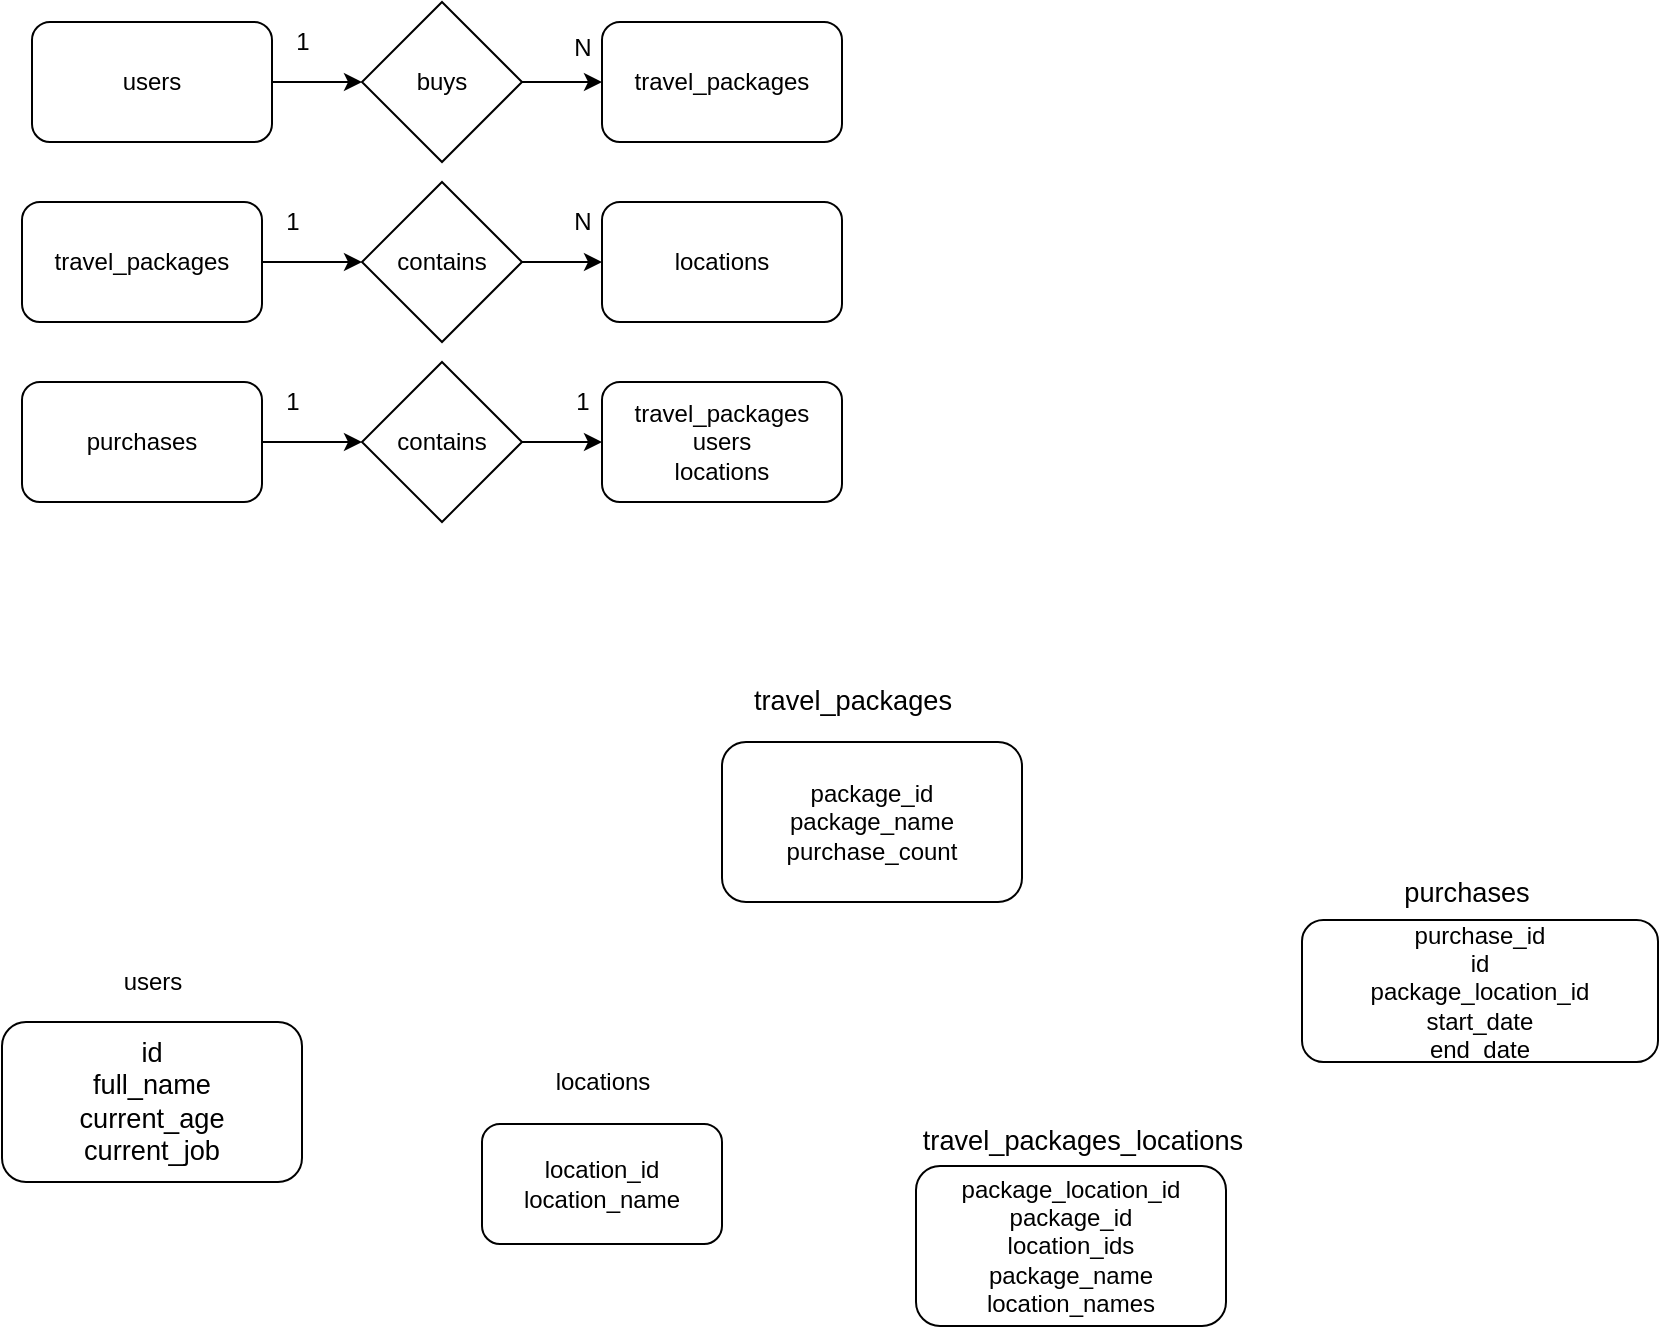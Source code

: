 <mxfile version="11.1.4" type="device"><diagram id="C5RBs43oDa-KdzZeNtuy" name="Page-1"><mxGraphModel dx="556" dy="357" grid="1" gridSize="10" guides="1" tooltips="1" connect="1" arrows="1" fold="1" page="1" pageScale="1" pageWidth="827" pageHeight="1169" math="0" shadow="0"><root><mxCell id="WIyWlLk6GJQsqaUBKTNV-0"/><mxCell id="WIyWlLk6GJQsqaUBKTNV-1" parent="WIyWlLk6GJQsqaUBKTNV-0"/><mxCell id="cny2UKeCR-TGmlFpk4hu-10" value="" style="group" parent="WIyWlLk6GJQsqaUBKTNV-1" vertex="1" connectable="0"><mxGeometry x="80" y="520" width="150" height="110" as="geometry"/></mxCell><mxCell id="cny2UKeCR-TGmlFpk4hu-0" value="&lt;span style=&quot;font-family: , &amp;#34;consolas&amp;#34; , &amp;#34;liberation mono&amp;#34; , &amp;#34;menlo&amp;#34; , monospace ; font-size: 13.6px ; text-align: left&quot;&gt;id&lt;br&gt;full_name&lt;br&gt;current_age&lt;br&gt;current_job&lt;br&gt;&lt;/span&gt;" style="rounded=1;whiteSpace=wrap;html=1;" parent="cny2UKeCR-TGmlFpk4hu-10" vertex="1"><mxGeometry y="30" width="150" height="80" as="geometry"/></mxCell><mxCell id="cny2UKeCR-TGmlFpk4hu-1" value="users" style="text;html=1;align=center;verticalAlign=middle;resizable=0;points=[];autosize=1;" parent="cny2UKeCR-TGmlFpk4hu-10" vertex="1"><mxGeometry x="55" width="40" height="20" as="geometry"/></mxCell><mxCell id="cny2UKeCR-TGmlFpk4hu-11" value="" style="group" parent="WIyWlLk6GJQsqaUBKTNV-1" vertex="1" connectable="0"><mxGeometry x="440" y="380" width="150" height="110" as="geometry"/></mxCell><mxCell id="cny2UKeCR-TGmlFpk4hu-2" value="&lt;span style=&quot;font-family: , &amp;#34;consolas&amp;#34; , &amp;#34;liberation mono&amp;#34; , &amp;#34;menlo&amp;#34; , monospace ; font-size: 13.6px ; text-align: left&quot;&gt;travel_packages&lt;/span&gt;" style="text;html=1;align=center;verticalAlign=middle;resizable=0;points=[];autosize=1;" parent="cny2UKeCR-TGmlFpk4hu-11" vertex="1"><mxGeometry x="10" width="110" height="20" as="geometry"/></mxCell><mxCell id="cny2UKeCR-TGmlFpk4hu-3" value="package_id&lt;br&gt;package_name&lt;br&gt;purchase_count" style="rounded=1;whiteSpace=wrap;html=1;" parent="cny2UKeCR-TGmlFpk4hu-11" vertex="1"><mxGeometry y="30" width="150" height="80" as="geometry"/></mxCell><mxCell id="cny2UKeCR-TGmlFpk4hu-12" value="" style="group" parent="WIyWlLk6GJQsqaUBKTNV-1" vertex="1" connectable="0"><mxGeometry x="730" y="476" width="178" height="94" as="geometry"/></mxCell><mxCell id="cny2UKeCR-TGmlFpk4hu-8" value="&lt;span style=&quot;font-family: , &amp;#34;consolas&amp;#34; , &amp;#34;liberation mono&amp;#34; , &amp;#34;menlo&amp;#34; , monospace ; font-size: 13.6px ; text-align: left&quot;&gt;purchases&lt;br&gt;&lt;/span&gt;" style="text;html=1;align=center;verticalAlign=middle;resizable=0;points=[];autosize=1;" parent="cny2UKeCR-TGmlFpk4hu-12" vertex="1"><mxGeometry x="42" width="80" height="20" as="geometry"/></mxCell><mxCell id="cny2UKeCR-TGmlFpk4hu-9" value="purchase_id&lt;br&gt;id&lt;br&gt;package_location_id&lt;br&gt;start_date&lt;br&gt;end_date" style="rounded=1;whiteSpace=wrap;html=1;" parent="cny2UKeCR-TGmlFpk4hu-12" vertex="1"><mxGeometry y="23" width="178" height="71" as="geometry"/></mxCell><mxCell id="cny2UKeCR-TGmlFpk4hu-13" value="" style="group" parent="WIyWlLk6GJQsqaUBKTNV-1" vertex="1" connectable="0"><mxGeometry x="530" y="600" width="180" height="102" as="geometry"/></mxCell><mxCell id="cny2UKeCR-TGmlFpk4hu-6" value="&lt;span style=&quot;font-family: , &amp;#34;consolas&amp;#34; , &amp;#34;liberation mono&amp;#34; , &amp;#34;menlo&amp;#34; , monospace ; font-size: 13.6px ; text-align: left&quot;&gt;travel_packages_locations&lt;/span&gt;" style="text;html=1;align=center;verticalAlign=middle;resizable=0;points=[];autosize=1;" parent="cny2UKeCR-TGmlFpk4hu-13" vertex="1"><mxGeometry width="180" height="20" as="geometry"/></mxCell><mxCell id="cny2UKeCR-TGmlFpk4hu-7" value="package_location_id&lt;br&gt;package_id&lt;br&gt;location_ids&lt;br&gt;package_name&lt;br&gt;location_names" style="rounded=1;whiteSpace=wrap;html=1;" parent="cny2UKeCR-TGmlFpk4hu-13" vertex="1"><mxGeometry x="7" y="22" width="155" height="80" as="geometry"/></mxCell><mxCell id="cny2UKeCR-TGmlFpk4hu-14" value="" style="group" parent="WIyWlLk6GJQsqaUBKTNV-1" vertex="1" connectable="0"><mxGeometry x="320" y="570" width="120" height="91" as="geometry"/></mxCell><mxCell id="cny2UKeCR-TGmlFpk4hu-4" value="locations" style="text;html=1;align=center;verticalAlign=middle;resizable=0;points=[];autosize=1;" parent="cny2UKeCR-TGmlFpk4hu-14" vertex="1"><mxGeometry x="30" width="60" height="20" as="geometry"/></mxCell><mxCell id="cny2UKeCR-TGmlFpk4hu-5" value="location_id&lt;br&gt;location_name" style="rounded=1;whiteSpace=wrap;html=1;" parent="cny2UKeCR-TGmlFpk4hu-14" vertex="1"><mxGeometry y="31" width="120" height="60" as="geometry"/></mxCell><mxCell id="cny2UKeCR-TGmlFpk4hu-18" style="edgeStyle=orthogonalEdgeStyle;rounded=0;orthogonalLoop=1;jettySize=auto;html=1;exitX=1;exitY=0.5;exitDx=0;exitDy=0;entryX=0;entryY=0.5;entryDx=0;entryDy=0;" parent="WIyWlLk6GJQsqaUBKTNV-1" source="cny2UKeCR-TGmlFpk4hu-15" target="cny2UKeCR-TGmlFpk4hu-16" edge="1"><mxGeometry relative="1" as="geometry"/></mxCell><mxCell id="cny2UKeCR-TGmlFpk4hu-15" value="users" style="rounded=1;whiteSpace=wrap;html=1;" parent="WIyWlLk6GJQsqaUBKTNV-1" vertex="1"><mxGeometry x="95" y="50" width="120" height="60" as="geometry"/></mxCell><mxCell id="cny2UKeCR-TGmlFpk4hu-19" style="edgeStyle=orthogonalEdgeStyle;rounded=0;orthogonalLoop=1;jettySize=auto;html=1;exitX=1;exitY=0.5;exitDx=0;exitDy=0;entryX=0;entryY=0.5;entryDx=0;entryDy=0;" parent="WIyWlLk6GJQsqaUBKTNV-1" source="cny2UKeCR-TGmlFpk4hu-16" target="cny2UKeCR-TGmlFpk4hu-17" edge="1"><mxGeometry relative="1" as="geometry"/></mxCell><mxCell id="cny2UKeCR-TGmlFpk4hu-16" value="buys" style="rhombus;whiteSpace=wrap;html=1;" parent="WIyWlLk6GJQsqaUBKTNV-1" vertex="1"><mxGeometry x="260" y="40" width="80" height="80" as="geometry"/></mxCell><mxCell id="cny2UKeCR-TGmlFpk4hu-17" value="travel_packages" style="rounded=1;whiteSpace=wrap;html=1;" parent="WIyWlLk6GJQsqaUBKTNV-1" vertex="1"><mxGeometry x="380" y="50" width="120" height="60" as="geometry"/></mxCell><mxCell id="cny2UKeCR-TGmlFpk4hu-20" value="1" style="text;html=1;align=center;verticalAlign=middle;resizable=0;points=[];autosize=1;" parent="WIyWlLk6GJQsqaUBKTNV-1" vertex="1"><mxGeometry x="220" y="50" width="20" height="20" as="geometry"/></mxCell><mxCell id="cny2UKeCR-TGmlFpk4hu-21" value="N" style="text;html=1;align=center;verticalAlign=middle;resizable=0;points=[];autosize=1;" parent="WIyWlLk6GJQsqaUBKTNV-1" vertex="1"><mxGeometry x="360" y="53" width="20" height="20" as="geometry"/></mxCell><mxCell id="cny2UKeCR-TGmlFpk4hu-27" style="edgeStyle=orthogonalEdgeStyle;rounded=0;orthogonalLoop=1;jettySize=auto;html=1;exitX=1;exitY=0.5;exitDx=0;exitDy=0;entryX=0;entryY=0.5;entryDx=0;entryDy=0;" parent="WIyWlLk6GJQsqaUBKTNV-1" source="cny2UKeCR-TGmlFpk4hu-23" target="cny2UKeCR-TGmlFpk4hu-25" edge="1"><mxGeometry relative="1" as="geometry"/></mxCell><mxCell id="cny2UKeCR-TGmlFpk4hu-23" value="travel_packages" style="rounded=1;whiteSpace=wrap;html=1;" parent="WIyWlLk6GJQsqaUBKTNV-1" vertex="1"><mxGeometry x="90" y="140" width="120" height="60" as="geometry"/></mxCell><mxCell id="cny2UKeCR-TGmlFpk4hu-24" value="1" style="text;html=1;align=center;verticalAlign=middle;resizable=0;points=[];autosize=1;" parent="WIyWlLk6GJQsqaUBKTNV-1" vertex="1"><mxGeometry x="215" y="140" width="20" height="20" as="geometry"/></mxCell><mxCell id="cny2UKeCR-TGmlFpk4hu-28" style="edgeStyle=orthogonalEdgeStyle;rounded=0;orthogonalLoop=1;jettySize=auto;html=1;exitX=1;exitY=0.5;exitDx=0;exitDy=0;entryX=0;entryY=0.5;entryDx=0;entryDy=0;" parent="WIyWlLk6GJQsqaUBKTNV-1" source="cny2UKeCR-TGmlFpk4hu-25" target="cny2UKeCR-TGmlFpk4hu-26" edge="1"><mxGeometry relative="1" as="geometry"/></mxCell><mxCell id="cny2UKeCR-TGmlFpk4hu-25" value="contains" style="rhombus;whiteSpace=wrap;html=1;" parent="WIyWlLk6GJQsqaUBKTNV-1" vertex="1"><mxGeometry x="260" y="130" width="80" height="80" as="geometry"/></mxCell><mxCell id="cny2UKeCR-TGmlFpk4hu-26" value="locations" style="rounded=1;whiteSpace=wrap;html=1;" parent="WIyWlLk6GJQsqaUBKTNV-1" vertex="1"><mxGeometry x="380" y="140" width="120" height="60" as="geometry"/></mxCell><mxCell id="cny2UKeCR-TGmlFpk4hu-29" value="N" style="text;html=1;align=center;verticalAlign=middle;resizable=0;points=[];autosize=1;" parent="WIyWlLk6GJQsqaUBKTNV-1" vertex="1"><mxGeometry x="360" y="140" width="20" height="20" as="geometry"/></mxCell><mxCell id="cny2UKeCR-TGmlFpk4hu-32" style="edgeStyle=orthogonalEdgeStyle;rounded=0;orthogonalLoop=1;jettySize=auto;html=1;exitX=1;exitY=0.5;exitDx=0;exitDy=0;entryX=0;entryY=0.5;entryDx=0;entryDy=0;" parent="WIyWlLk6GJQsqaUBKTNV-1" source="cny2UKeCR-TGmlFpk4hu-30" target="cny2UKeCR-TGmlFpk4hu-31" edge="1"><mxGeometry relative="1" as="geometry"/></mxCell><mxCell id="cny2UKeCR-TGmlFpk4hu-30" value="purchases" style="rounded=1;whiteSpace=wrap;html=1;" parent="WIyWlLk6GJQsqaUBKTNV-1" vertex="1"><mxGeometry x="90" y="230" width="120" height="60" as="geometry"/></mxCell><mxCell id="cny2UKeCR-TGmlFpk4hu-36" style="edgeStyle=orthogonalEdgeStyle;rounded=0;orthogonalLoop=1;jettySize=auto;html=1;exitX=1;exitY=0.5;exitDx=0;exitDy=0;entryX=0;entryY=0.5;entryDx=0;entryDy=0;" parent="WIyWlLk6GJQsqaUBKTNV-1" source="cny2UKeCR-TGmlFpk4hu-31" target="cny2UKeCR-TGmlFpk4hu-33" edge="1"><mxGeometry relative="1" as="geometry"/></mxCell><mxCell id="cny2UKeCR-TGmlFpk4hu-31" value="contains" style="rhombus;whiteSpace=wrap;html=1;" parent="WIyWlLk6GJQsqaUBKTNV-1" vertex="1"><mxGeometry x="260" y="220" width="80" height="80" as="geometry"/></mxCell><mxCell id="cny2UKeCR-TGmlFpk4hu-33" value="travel_packages&lt;br&gt;users&lt;br&gt;locations" style="rounded=1;whiteSpace=wrap;html=1;" parent="WIyWlLk6GJQsqaUBKTNV-1" vertex="1"><mxGeometry x="380" y="230" width="120" height="60" as="geometry"/></mxCell><mxCell id="cny2UKeCR-TGmlFpk4hu-37" value="1" style="text;html=1;align=center;verticalAlign=middle;resizable=0;points=[];autosize=1;" parent="WIyWlLk6GJQsqaUBKTNV-1" vertex="1"><mxGeometry x="215" y="230" width="20" height="20" as="geometry"/></mxCell><mxCell id="cny2UKeCR-TGmlFpk4hu-38" value="1" style="text;html=1;align=center;verticalAlign=middle;resizable=0;points=[];autosize=1;" parent="WIyWlLk6GJQsqaUBKTNV-1" vertex="1"><mxGeometry x="360" y="230" width="20" height="20" as="geometry"/></mxCell></root></mxGraphModel></diagram></mxfile>